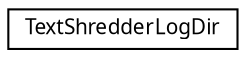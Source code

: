 digraph G
{
  edge [fontname="FreeSans.ttf",fontsize="10",labelfontname="FreeSans.ttf",labelfontsize="10"];
  node [fontname="FreeSans.ttf",fontsize="10",shape=record];
  rankdir=LR;
  Node1 [label="TextShredderLogDir",height=0.2,width=0.4,color="black", fillcolor="white", style="filled",URL="$class_text_shredder_log_dir.html"];
}
